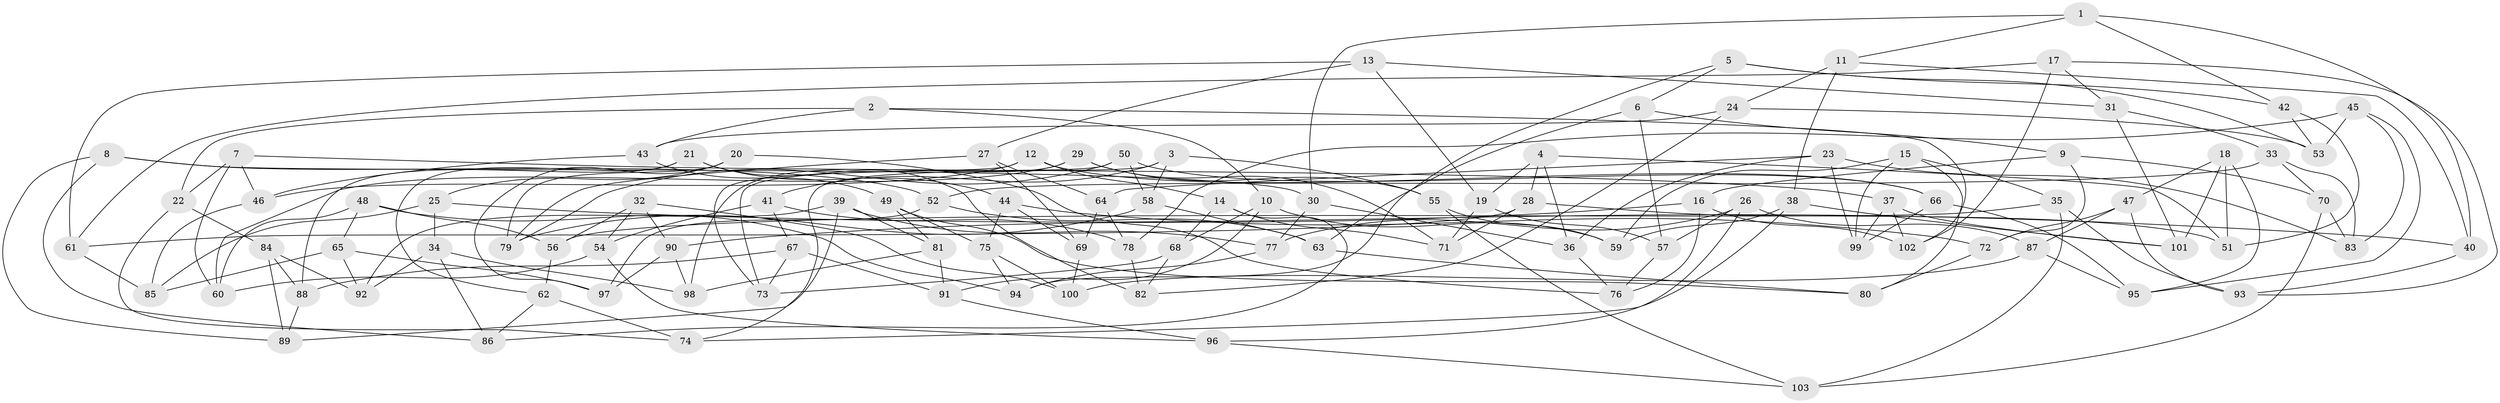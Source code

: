 // Generated by graph-tools (version 1.1) at 2025/26/03/09/25 03:26:54]
// undirected, 103 vertices, 206 edges
graph export_dot {
graph [start="1"]
  node [color=gray90,style=filled];
  1;
  2;
  3;
  4;
  5;
  6;
  7;
  8;
  9;
  10;
  11;
  12;
  13;
  14;
  15;
  16;
  17;
  18;
  19;
  20;
  21;
  22;
  23;
  24;
  25;
  26;
  27;
  28;
  29;
  30;
  31;
  32;
  33;
  34;
  35;
  36;
  37;
  38;
  39;
  40;
  41;
  42;
  43;
  44;
  45;
  46;
  47;
  48;
  49;
  50;
  51;
  52;
  53;
  54;
  55;
  56;
  57;
  58;
  59;
  60;
  61;
  62;
  63;
  64;
  65;
  66;
  67;
  68;
  69;
  70;
  71;
  72;
  73;
  74;
  75;
  76;
  77;
  78;
  79;
  80;
  81;
  82;
  83;
  84;
  85;
  86;
  87;
  88;
  89;
  90;
  91;
  92;
  93;
  94;
  95;
  96;
  97;
  98;
  99;
  100;
  101;
  102;
  103;
  1 -- 42;
  1 -- 30;
  1 -- 40;
  1 -- 11;
  2 -- 10;
  2 -- 22;
  2 -- 102;
  2 -- 43;
  3 -- 74;
  3 -- 41;
  3 -- 58;
  3 -- 55;
  4 -- 19;
  4 -- 36;
  4 -- 28;
  4 -- 51;
  5 -- 94;
  5 -- 42;
  5 -- 53;
  5 -- 6;
  6 -- 9;
  6 -- 57;
  6 -- 63;
  7 -- 22;
  7 -- 37;
  7 -- 60;
  7 -- 46;
  8 -- 89;
  8 -- 86;
  8 -- 52;
  8 -- 30;
  9 -- 70;
  9 -- 72;
  9 -- 16;
  10 -- 91;
  10 -- 59;
  10 -- 68;
  11 -- 40;
  11 -- 24;
  11 -- 38;
  12 -- 14;
  12 -- 73;
  12 -- 66;
  12 -- 46;
  13 -- 19;
  13 -- 27;
  13 -- 31;
  13 -- 61;
  14 -- 86;
  14 -- 68;
  14 -- 71;
  15 -- 59;
  15 -- 99;
  15 -- 35;
  15 -- 80;
  16 -- 90;
  16 -- 76;
  16 -- 102;
  17 -- 102;
  17 -- 93;
  17 -- 31;
  17 -- 61;
  18 -- 51;
  18 -- 95;
  18 -- 47;
  18 -- 101;
  19 -- 71;
  19 -- 57;
  20 -- 79;
  20 -- 76;
  20 -- 97;
  20 -- 25;
  21 -- 44;
  21 -- 82;
  21 -- 88;
  21 -- 62;
  22 -- 84;
  22 -- 74;
  23 -- 36;
  23 -- 99;
  23 -- 83;
  23 -- 64;
  24 -- 53;
  24 -- 43;
  24 -- 82;
  25 -- 34;
  25 -- 40;
  25 -- 85;
  26 -- 77;
  26 -- 96;
  26 -- 57;
  26 -- 87;
  27 -- 69;
  27 -- 79;
  27 -- 64;
  28 -- 61;
  28 -- 71;
  28 -- 51;
  29 -- 98;
  29 -- 55;
  29 -- 71;
  29 -- 60;
  30 -- 77;
  30 -- 36;
  31 -- 33;
  31 -- 101;
  32 -- 100;
  32 -- 56;
  32 -- 54;
  32 -- 90;
  33 -- 52;
  33 -- 70;
  33 -- 83;
  34 -- 98;
  34 -- 86;
  34 -- 92;
  35 -- 103;
  35 -- 56;
  35 -- 93;
  36 -- 76;
  37 -- 101;
  37 -- 102;
  37 -- 99;
  38 -- 74;
  38 -- 101;
  38 -- 59;
  39 -- 77;
  39 -- 92;
  39 -- 81;
  39 -- 89;
  40 -- 93;
  41 -- 67;
  41 -- 78;
  41 -- 54;
  42 -- 53;
  42 -- 51;
  43 -- 49;
  43 -- 46;
  44 -- 72;
  44 -- 69;
  44 -- 75;
  45 -- 78;
  45 -- 83;
  45 -- 53;
  45 -- 95;
  46 -- 85;
  47 -- 93;
  47 -- 72;
  47 -- 87;
  48 -- 94;
  48 -- 56;
  48 -- 65;
  48 -- 60;
  49 -- 81;
  49 -- 75;
  49 -- 80;
  50 -- 79;
  50 -- 58;
  50 -- 73;
  50 -- 66;
  52 -- 63;
  52 -- 97;
  54 -- 60;
  54 -- 96;
  55 -- 59;
  55 -- 103;
  56 -- 62;
  57 -- 76;
  58 -- 63;
  58 -- 79;
  61 -- 85;
  62 -- 86;
  62 -- 74;
  63 -- 80;
  64 -- 78;
  64 -- 69;
  65 -- 92;
  65 -- 85;
  65 -- 97;
  66 -- 95;
  66 -- 99;
  67 -- 73;
  67 -- 88;
  67 -- 91;
  68 -- 82;
  68 -- 73;
  69 -- 100;
  70 -- 83;
  70 -- 103;
  72 -- 80;
  75 -- 94;
  75 -- 100;
  77 -- 94;
  78 -- 82;
  81 -- 91;
  81 -- 98;
  84 -- 92;
  84 -- 88;
  84 -- 89;
  87 -- 95;
  87 -- 100;
  88 -- 89;
  90 -- 97;
  90 -- 98;
  91 -- 96;
  96 -- 103;
}
